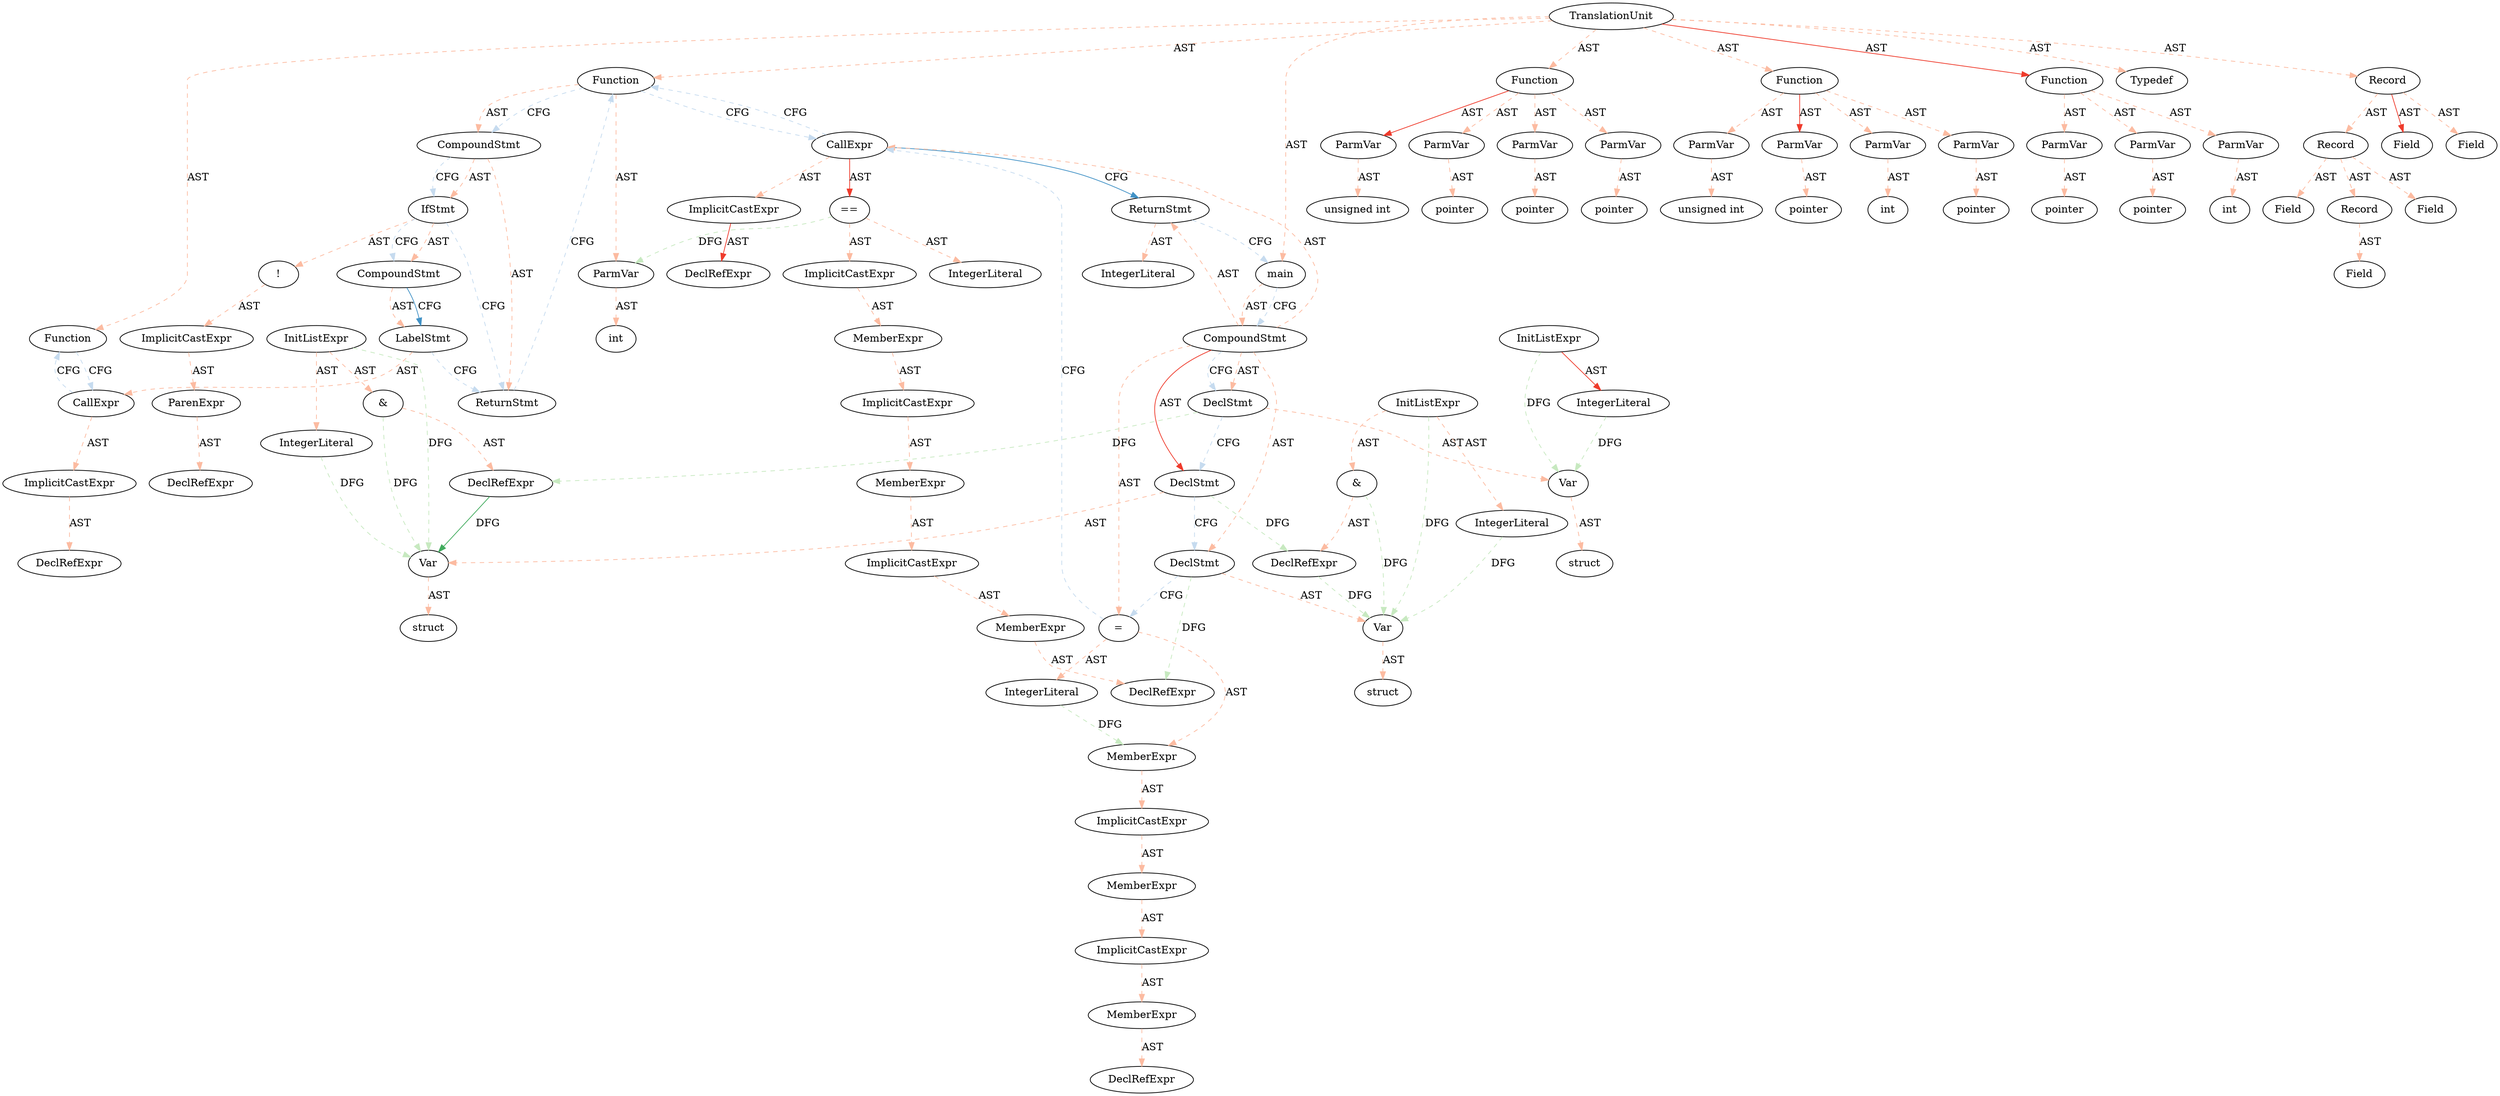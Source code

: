 digraph "" {
	node [label="\N"];
	0	[label=TranslationUnit];
	1	[label=Function];
	0 -> 1	[key=0,
		color=3,
		colorscheme=reds8,
		label=AST,
		style=dashed];
	2	[label=Function];
	0 -> 2	[key=0,
		color=3,
		colorscheme=reds8,
		label=AST,
		style=dashed];
	17	[label=Function];
	0 -> 17	[key=0,
		color=3,
		colorscheme=reds8,
		label=AST,
		style=dashed];
	26	[label=Function];
	0 -> 26	[key=0,
		color=3,
		colorscheme=reds8,
		label=AST,
		style=dashed];
	35	[label=Function];
	0 -> 35	[key=0,
		color=6,
		colorscheme=reds8,
		label=AST,
		style=solid];
	42	[label=Record];
	0 -> 42	[key=0,
		color=3,
		colorscheme=reds8,
		label=AST,
		style=dashed];
	50	[label=Typedef];
	0 -> 50	[key=0,
		color=3,
		colorscheme=reds8,
		label=AST,
		style=dashed];
	51	[label=main];
	0 -> 51	[key=0,
		color=3,
		colorscheme=reds8,
		label=AST,
		style=dashed];
	13	[label=CallExpr];
	1 -> 13	[key=0,
		color=3,
		colorscheme=blues8,
		label=CFG,
		style=dashed];
	3	[label=ParmVar];
	2 -> 3	[key=0,
		color=3,
		colorscheme=reds8,
		label=AST,
		style=dashed];
	5	[label=CompoundStmt];
	2 -> 5	[key=0,
		color=3,
		colorscheme=reds8,
		label=AST,
		style=dashed];
	2 -> 5	[key=1,
		color=3,
		colorscheme=blues8,
		label=CFG,
		style=dashed];
	80	[label=CallExpr];
	2 -> 80	[key=0,
		color=3,
		colorscheme=blues8,
		label=CFG,
		style=dashed];
	4	[label=int];
	3 -> 4	[key=0,
		color=3,
		colorscheme=reds8,
		label=AST,
		style=dashed];
	6	[label=IfStmt];
	5 -> 6	[key=0,
		color=3,
		colorscheme=reds8,
		label=AST,
		style=dashed];
	5 -> 6	[key=1,
		color=3,
		colorscheme=blues8,
		label=CFG,
		style=dashed];
	16	[label=ReturnStmt];
	5 -> 16	[key=0,
		color=3,
		colorscheme=reds8,
		label=AST,
		style=dashed];
	7	[label="!"];
	6 -> 7	[key=0,
		color=3,
		colorscheme=reds8,
		label=AST,
		style=dashed];
	11	[label=CompoundStmt];
	6 -> 11	[key=0,
		color=3,
		colorscheme=reds8,
		label=AST,
		style=dashed];
	6 -> 11	[key=1,
		color=3,
		colorscheme=blues8,
		label=CFG,
		style=dashed];
	6 -> 16	[key=0,
		color=3,
		colorscheme=blues8,
		label=CFG,
		style=dashed];
	8	[label=ImplicitCastExpr];
	7 -> 8	[key=0,
		color=3,
		colorscheme=reds8,
		label=AST,
		style=dashed];
	9	[label=ParenExpr];
	8 -> 9	[key=0,
		color=3,
		colorscheme=reds8,
		label=AST,
		style=dashed];
	10	[label=DeclRefExpr];
	9 -> 10	[key=0,
		color=3,
		colorscheme=reds8,
		label=AST,
		style=dashed];
	12	[label=LabelStmt];
	11 -> 12	[key=0,
		color=3,
		colorscheme=reds8,
		label=AST,
		style=dashed];
	11 -> 12	[key=1,
		color=6,
		colorscheme=blues8,
		label=CFG,
		style=solid];
	12 -> 13	[key=0,
		color=3,
		colorscheme=reds8,
		label=AST,
		style=dashed];
	12 -> 16	[key=0,
		color=3,
		colorscheme=blues8,
		label=CFG,
		style=dashed];
	13 -> 1	[key=0,
		color=3,
		colorscheme=blues8,
		label=CFG,
		style=dashed];
	14	[label=ImplicitCastExpr];
	13 -> 14	[key=0,
		color=3,
		colorscheme=reds8,
		label=AST,
		style=dashed];
	15	[label=DeclRefExpr];
	14 -> 15	[key=0,
		color=3,
		colorscheme=reds8,
		label=AST,
		style=dashed];
	16 -> 2	[key=0,
		color=3,
		colorscheme=blues8,
		label=CFG,
		style=dashed];
	18	[label=ParmVar];
	17 -> 18	[key=0,
		color=3,
		colorscheme=reds8,
		label=AST,
		style=dashed];
	19	[label=ParmVar];
	17 -> 19	[key=0,
		color=3,
		colorscheme=reds8,
		label=AST,
		style=dashed];
	20	[label=ParmVar];
	17 -> 20	[key=0,
		color=6,
		colorscheme=reds8,
		label=AST,
		style=solid];
	21	[label=ParmVar];
	17 -> 21	[key=0,
		color=3,
		colorscheme=reds8,
		label=AST,
		style=dashed];
	22	[label=pointer];
	18 -> 22	[key=0,
		color=3,
		colorscheme=reds8,
		label=AST,
		style=dashed];
	23	[label=pointer];
	19 -> 23	[key=0,
		color=3,
		colorscheme=reds8,
		label=AST,
		style=dashed];
	24	[label="unsigned int"];
	20 -> 24	[key=0,
		color=3,
		colorscheme=reds8,
		label=AST,
		style=dashed];
	25	[label=pointer];
	21 -> 25	[key=0,
		color=3,
		colorscheme=reds8,
		label=AST,
		style=dashed];
	27	[label=ParmVar];
	26 -> 27	[key=0,
		color=3,
		colorscheme=reds8,
		label=AST,
		style=dashed];
	28	[label=ParmVar];
	26 -> 28	[key=0,
		color=3,
		colorscheme=reds8,
		label=AST,
		style=dashed];
	29	[label=ParmVar];
	26 -> 29	[key=0,
		color=3,
		colorscheme=reds8,
		label=AST,
		style=dashed];
	30	[label=ParmVar];
	26 -> 30	[key=0,
		color=6,
		colorscheme=reds8,
		label=AST,
		style=solid];
	31	[label=int];
	27 -> 31	[key=0,
		color=3,
		colorscheme=reds8,
		label=AST,
		style=dashed];
	32	[label=pointer];
	28 -> 32	[key=0,
		color=3,
		colorscheme=reds8,
		label=AST,
		style=dashed];
	33	[label="unsigned int"];
	29 -> 33	[key=0,
		color=3,
		colorscheme=reds8,
		label=AST,
		style=dashed];
	34	[label=pointer];
	30 -> 34	[key=0,
		color=3,
		colorscheme=reds8,
		label=AST,
		style=dashed];
	36	[label=ParmVar];
	35 -> 36	[key=0,
		color=3,
		colorscheme=reds8,
		label=AST,
		style=dashed];
	37	[label=ParmVar];
	35 -> 37	[key=0,
		color=3,
		colorscheme=reds8,
		label=AST,
		style=dashed];
	38	[label=ParmVar];
	35 -> 38	[key=0,
		color=3,
		colorscheme=reds8,
		label=AST,
		style=dashed];
	39	[label=pointer];
	36 -> 39	[key=0,
		color=3,
		colorscheme=reds8,
		label=AST,
		style=dashed];
	40	[label=pointer];
	37 -> 40	[key=0,
		color=3,
		colorscheme=reds8,
		label=AST,
		style=dashed];
	41	[label=int];
	38 -> 41	[key=0,
		color=3,
		colorscheme=reds8,
		label=AST,
		style=dashed];
	43	[label=Field];
	42 -> 43	[key=0,
		color=3,
		colorscheme=reds8,
		label=AST,
		style=dashed];
	44	[label=Record];
	42 -> 44	[key=0,
		color=3,
		colorscheme=reds8,
		label=AST,
		style=dashed];
	49	[label=Field];
	42 -> 49	[key=0,
		color=6,
		colorscheme=reds8,
		label=AST,
		style=solid];
	45	[label=Field];
	44 -> 45	[key=0,
		color=3,
		colorscheme=reds8,
		label=AST,
		style=dashed];
	46	[label=Record];
	44 -> 46	[key=0,
		color=3,
		colorscheme=reds8,
		label=AST,
		style=dashed];
	48	[label=Field];
	44 -> 48	[key=0,
		color=3,
		colorscheme=reds8,
		label=AST,
		style=dashed];
	47	[label=Field];
	46 -> 47	[key=0,
		color=3,
		colorscheme=reds8,
		label=AST,
		style=dashed];
	52	[label=CompoundStmt];
	51 -> 52	[key=0,
		color=3,
		colorscheme=reds8,
		label=AST,
		style=dashed];
	51 -> 52	[key=1,
		color=3,
		colorscheme=blues8,
		label=CFG,
		style=dashed];
	53	[label=DeclStmt];
	52 -> 53	[key=0,
		color=3,
		colorscheme=reds8,
		label=AST,
		style=dashed];
	52 -> 53	[key=1,
		color=3,
		colorscheme=blues8,
		label=CFG,
		style=dashed];
	58	[label=DeclStmt];
	52 -> 58	[key=0,
		color=6,
		colorscheme=reds8,
		label=AST,
		style=solid];
	65	[label=DeclStmt];
	52 -> 65	[key=0,
		color=3,
		colorscheme=reds8,
		label=AST,
		style=dashed];
	72	[label="="];
	52 -> 72	[key=0,
		color=3,
		colorscheme=reds8,
		label=AST,
		style=dashed];
	52 -> 80	[key=0,
		color=3,
		colorscheme=reds8,
		label=AST,
		style=dashed];
	92	[label=ReturnStmt];
	52 -> 92	[key=0,
		color=3,
		colorscheme=reds8,
		label=AST,
		style=dashed];
	54	[label=Var];
	53 -> 54	[key=0,
		color=3,
		colorscheme=reds8,
		label=AST,
		style=dashed];
	53 -> 58	[key=0,
		color=3,
		colorscheme=blues8,
		label=CFG,
		style=dashed];
	64	[label=DeclRefExpr];
	53 -> 64	[key=0,
		color=3,
		colorscheme=greens8,
		label=DFG,
		style=dashed];
	55	[label=struct];
	54 -> 55	[key=0,
		color=3,
		colorscheme=reds8,
		label=AST,
		style=dashed];
	56	[label=InitListExpr];
	56 -> 54	[key=0,
		color=3,
		colorscheme=greens8,
		label=DFG,
		style=dashed];
	57	[label=IntegerLiteral];
	56 -> 57	[key=0,
		color=6,
		colorscheme=reds8,
		label=AST,
		style=solid];
	57 -> 54	[key=0,
		color=3,
		colorscheme=greens8,
		label=DFG,
		style=dashed];
	59	[label=Var];
	58 -> 59	[key=0,
		color=3,
		colorscheme=reds8,
		label=AST,
		style=dashed];
	58 -> 65	[key=0,
		color=3,
		colorscheme=blues8,
		label=CFG,
		style=dashed];
	71	[label=DeclRefExpr];
	58 -> 71	[key=0,
		color=3,
		colorscheme=greens8,
		label=DFG,
		style=dashed];
	60	[label=struct];
	59 -> 60	[key=0,
		color=3,
		colorscheme=reds8,
		label=AST,
		style=dashed];
	61	[label=InitListExpr];
	61 -> 59	[key=0,
		color=3,
		colorscheme=greens8,
		label=DFG,
		style=dashed];
	62	[label=IntegerLiteral];
	61 -> 62	[key=0,
		color=3,
		colorscheme=reds8,
		label=AST,
		style=dashed];
	63	[label="&"];
	61 -> 63	[key=0,
		color=3,
		colorscheme=reds8,
		label=AST,
		style=dashed];
	62 -> 59	[key=0,
		color=3,
		colorscheme=greens8,
		label=DFG,
		style=dashed];
	63 -> 59	[key=0,
		color=3,
		colorscheme=greens8,
		label=DFG,
		style=dashed];
	63 -> 64	[key=0,
		color=3,
		colorscheme=reds8,
		label=AST,
		style=dashed];
	64 -> 59	[key=0,
		color=6,
		colorscheme=greens8,
		label=DFG,
		style=solid];
	66	[label=Var];
	65 -> 66	[key=0,
		color=3,
		colorscheme=reds8,
		label=AST,
		style=dashed];
	65 -> 72	[key=0,
		color=3,
		colorscheme=blues8,
		label=CFG,
		style=dashed];
	90	[label=DeclRefExpr];
	65 -> 90	[key=0,
		color=3,
		colorscheme=greens8,
		label=DFG,
		style=dashed];
	67	[label=struct];
	66 -> 67	[key=0,
		color=3,
		colorscheme=reds8,
		label=AST,
		style=dashed];
	68	[label=InitListExpr];
	68 -> 66	[key=0,
		color=3,
		colorscheme=greens8,
		label=DFG,
		style=dashed];
	69	[label=IntegerLiteral];
	68 -> 69	[key=0,
		color=3,
		colorscheme=reds8,
		label=AST,
		style=dashed];
	70	[label="&"];
	68 -> 70	[key=0,
		color=3,
		colorscheme=reds8,
		label=AST,
		style=dashed];
	69 -> 66	[key=0,
		color=3,
		colorscheme=greens8,
		label=DFG,
		style=dashed];
	70 -> 66	[key=0,
		color=3,
		colorscheme=greens8,
		label=DFG,
		style=dashed];
	70 -> 71	[key=0,
		color=3,
		colorscheme=reds8,
		label=AST,
		style=dashed];
	71 -> 66	[key=0,
		color=3,
		colorscheme=greens8,
		label=DFG,
		style=dashed];
	73	[label=MemberExpr];
	72 -> 73	[key=0,
		color=3,
		colorscheme=reds8,
		label=AST,
		style=dashed];
	79	[label=IntegerLiteral];
	72 -> 79	[key=0,
		color=3,
		colorscheme=reds8,
		label=AST,
		style=dashed];
	72 -> 80	[key=0,
		color=3,
		colorscheme=blues8,
		label=CFG,
		style=dashed];
	74	[label=ImplicitCastExpr];
	73 -> 74	[key=0,
		color=3,
		colorscheme=reds8,
		label=AST,
		style=dashed];
	75	[label=MemberExpr];
	74 -> 75	[key=0,
		color=3,
		colorscheme=reds8,
		label=AST,
		style=dashed];
	76	[label=ImplicitCastExpr];
	75 -> 76	[key=0,
		color=3,
		colorscheme=reds8,
		label=AST,
		style=dashed];
	77	[label=MemberExpr];
	76 -> 77	[key=0,
		color=3,
		colorscheme=reds8,
		label=AST,
		style=dashed];
	78	[label=DeclRefExpr];
	77 -> 78	[key=0,
		color=3,
		colorscheme=reds8,
		label=AST,
		style=dashed];
	79 -> 73	[key=0,
		color=3,
		colorscheme=greens8,
		label=DFG,
		style=dashed];
	80 -> 2	[key=0,
		color=3,
		colorscheme=blues8,
		label=CFG,
		style=dashed];
	81	[label=ImplicitCastExpr];
	80 -> 81	[key=0,
		color=3,
		colorscheme=reds8,
		label=AST,
		style=dashed];
	83	[label="=="];
	80 -> 83	[key=0,
		color=6,
		colorscheme=reds8,
		label=AST,
		style=solid];
	80 -> 92	[key=0,
		color=6,
		colorscheme=blues8,
		label=CFG,
		style=solid];
	82	[label=DeclRefExpr];
	81 -> 82	[key=0,
		color=6,
		colorscheme=reds8,
		label=AST,
		style=solid];
	83 -> 3	[key=0,
		color=3,
		colorscheme=greens8,
		label=DFG,
		style=dashed];
	84	[label=ImplicitCastExpr];
	83 -> 84	[key=0,
		color=3,
		colorscheme=reds8,
		label=AST,
		style=dashed];
	91	[label=IntegerLiteral];
	83 -> 91	[key=0,
		color=3,
		colorscheme=reds8,
		label=AST,
		style=dashed];
	85	[label=MemberExpr];
	84 -> 85	[key=0,
		color=3,
		colorscheme=reds8,
		label=AST,
		style=dashed];
	86	[label=ImplicitCastExpr];
	85 -> 86	[key=0,
		color=3,
		colorscheme=reds8,
		label=AST,
		style=dashed];
	87	[label=MemberExpr];
	86 -> 87	[key=0,
		color=3,
		colorscheme=reds8,
		label=AST,
		style=dashed];
	88	[label=ImplicitCastExpr];
	87 -> 88	[key=0,
		color=3,
		colorscheme=reds8,
		label=AST,
		style=dashed];
	89	[label=MemberExpr];
	88 -> 89	[key=0,
		color=3,
		colorscheme=reds8,
		label=AST,
		style=dashed];
	89 -> 90	[key=0,
		color=3,
		colorscheme=reds8,
		label=AST,
		style=dashed];
	92 -> 51	[key=0,
		color=3,
		colorscheme=blues8,
		label=CFG,
		style=dashed];
	93	[label=IntegerLiteral];
	92 -> 93	[key=0,
		color=3,
		colorscheme=reds8,
		label=AST,
		style=dashed];
}
